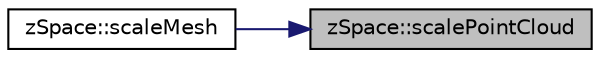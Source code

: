 digraph "zSpace::scalePointCloud"
{
 // LATEX_PDF_SIZE
  edge [fontname="Helvetica",fontsize="10",labelfontname="Helvetica",labelfontsize="10"];
  node [fontname="Helvetica",fontsize="10",shape=record];
  rankdir="RL";
  Node160 [label="zSpace::scalePointCloud",height=0.2,width=0.4,color="black", fillcolor="grey75", style="filled", fontcolor="black",tooltip="This method scales the input point cloud by the input scale factor."];
  Node160 -> Node161 [dir="back",color="midnightblue",fontsize="10",style="solid",fontname="Helvetica"];
  Node161 [label="zSpace::scaleMesh",height=0.2,width=0.4,color="black", fillcolor="white", style="filled",URL="$group__z_mesh_utilities.html#gaa240a864432f23f046194f7121156704",tooltip="This method scales the input mesh by the input scale factor."];
}
